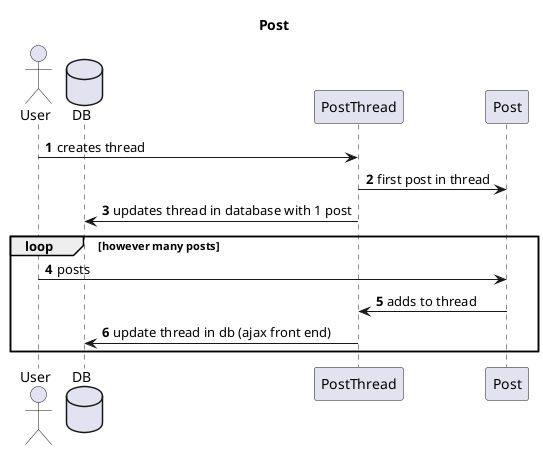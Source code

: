 @startuml
'https://plantuml.com/sequence-diagram

title Post

autonumber

actor User as user
database DB as db
user -> PostThread : creates thread
PostThread -> Post : first post in thread
PostThread -> db : updates thread in database with 1 post
    loop however many posts
        user -> Post : posts
        Post -> PostThread : adds to thread
        PostThread -> db : update thread in db (ajax front end)
    end
@enduml